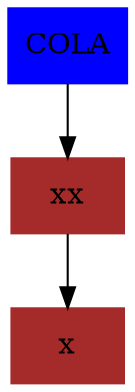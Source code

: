 digraph G {  COLA -> xx;COLA[shape=box,color=blue, style=filled]xx[shape=box,color=brown, style=filled]xx -> x;x[shape=box,color=brown, style=filled]}